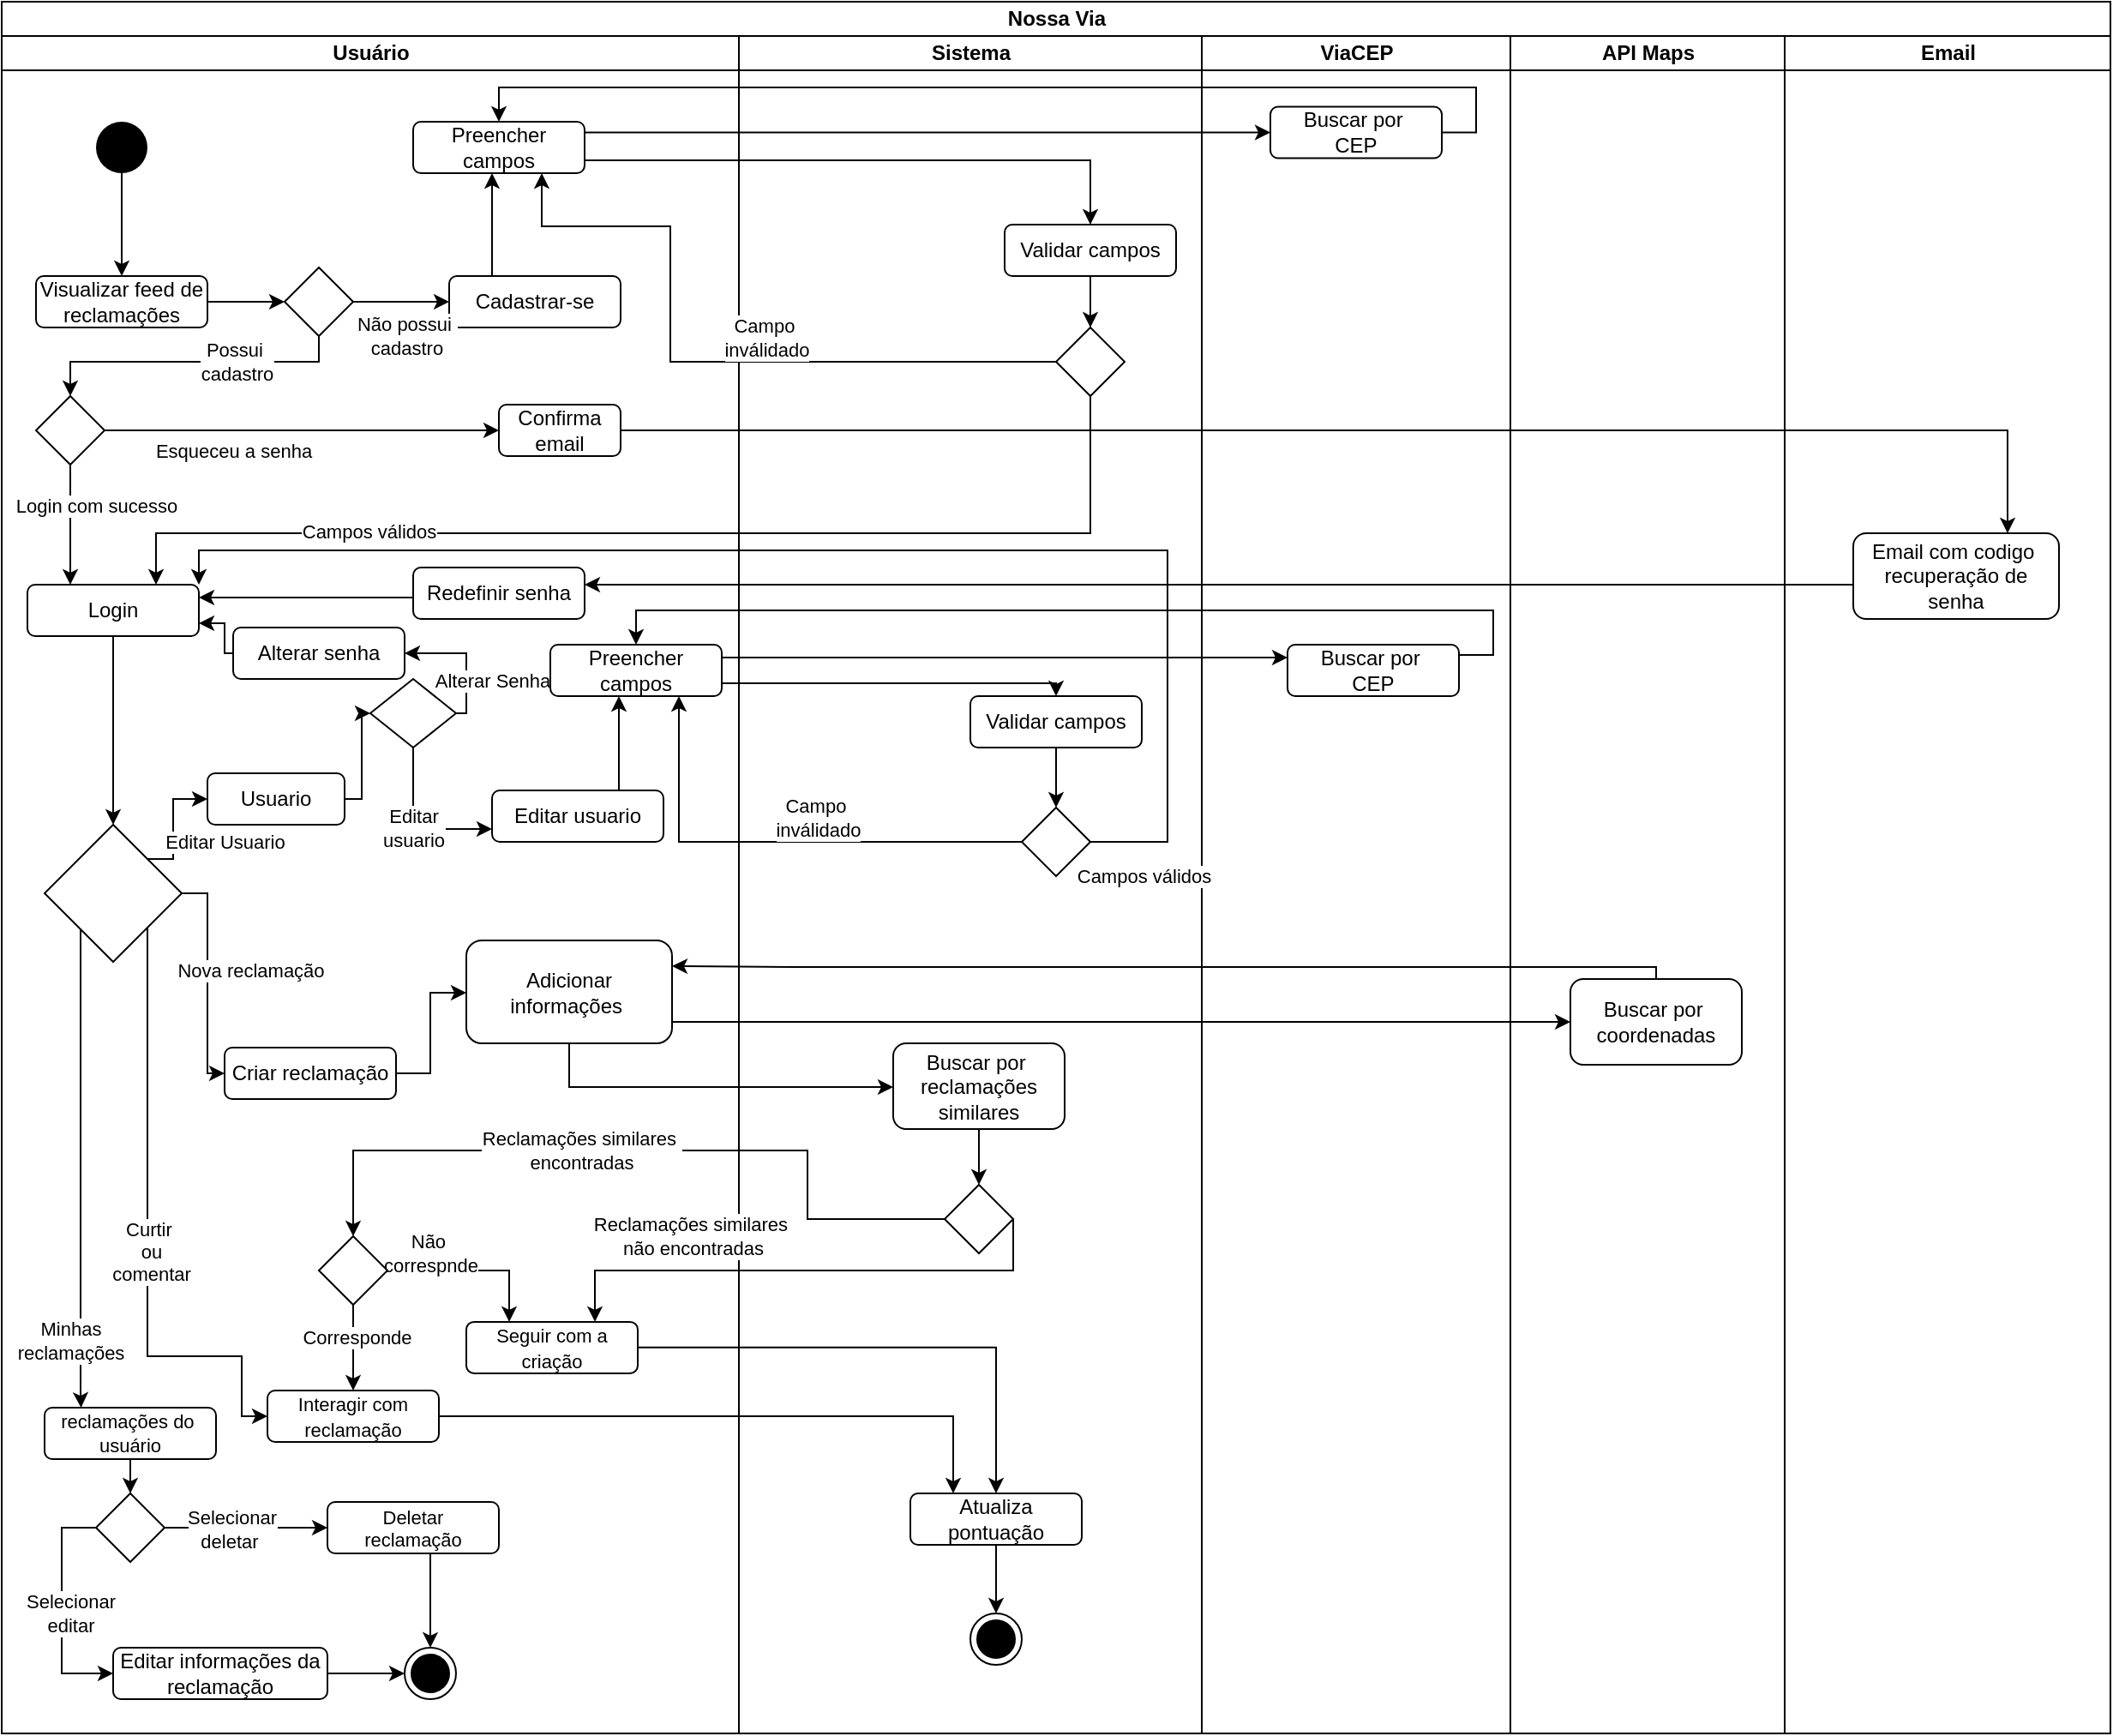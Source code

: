 <mxfile version="24.8.6">
  <diagram name="Página-1" id="CHLdNeRNkdQImlqFNEV8">
    <mxGraphModel dx="486" dy="653" grid="1" gridSize="10" guides="1" tooltips="1" connect="1" arrows="1" fold="1" page="1" pageScale="1" pageWidth="827" pageHeight="1169" math="0" shadow="0">
      <root>
        <mxCell id="0" />
        <mxCell id="1" parent="0" />
        <mxCell id="VHdL4cxSg4-iYZfVPIcB-1" value="Nossa Via" style="swimlane;childLayout=stackLayout;resizeParent=1;resizeParentMax=0;startSize=20;html=1;" parent="1" vertex="1">
          <mxGeometry x="910" y="159" width="1230" height="1010" as="geometry" />
        </mxCell>
        <mxCell id="VHdL4cxSg4-iYZfVPIcB-2" value="Usuário" style="swimlane;startSize=20;html=1;" parent="VHdL4cxSg4-iYZfVPIcB-1" vertex="1">
          <mxGeometry y="20" width="430" height="990" as="geometry" />
        </mxCell>
        <mxCell id="VHdL4cxSg4-iYZfVPIcB-124" style="edgeStyle=orthogonalEdgeStyle;rounded=0;orthogonalLoop=1;jettySize=auto;html=1;entryX=0.5;entryY=0;entryDx=0;entryDy=0;" parent="VHdL4cxSg4-iYZfVPIcB-2" source="VHdL4cxSg4-iYZfVPIcB-3" target="VHdL4cxSg4-iYZfVPIcB-7" edge="1">
          <mxGeometry relative="1" as="geometry" />
        </mxCell>
        <mxCell id="VHdL4cxSg4-iYZfVPIcB-3" value="" style="strokeWidth=2;html=1;shape=mxgraph.flowchart.start_2;whiteSpace=wrap;fillColor=#000000;strokeColor=none;" parent="VHdL4cxSg4-iYZfVPIcB-2" vertex="1">
          <mxGeometry x="55" y="50" width="30" height="30" as="geometry" />
        </mxCell>
        <mxCell id="VHdL4cxSg4-iYZfVPIcB-125" style="edgeStyle=orthogonalEdgeStyle;rounded=0;orthogonalLoop=1;jettySize=auto;html=1;exitX=0.25;exitY=0;exitDx=0;exitDy=0;" parent="VHdL4cxSg4-iYZfVPIcB-2" source="VHdL4cxSg4-iYZfVPIcB-4" target="VHdL4cxSg4-iYZfVPIcB-5" edge="1">
          <mxGeometry relative="1" as="geometry">
            <Array as="points">
              <mxPoint x="286" y="111" />
              <mxPoint x="286" y="111" />
            </Array>
          </mxGeometry>
        </mxCell>
        <mxCell id="VHdL4cxSg4-iYZfVPIcB-4" value="Cadastrar-se" style="rounded=1;whiteSpace=wrap;html=1;" parent="VHdL4cxSg4-iYZfVPIcB-2" vertex="1">
          <mxGeometry x="261" y="140" width="100" height="30" as="geometry" />
        </mxCell>
        <mxCell id="VHdL4cxSg4-iYZfVPIcB-5" value="Preencher campos" style="rounded=1;whiteSpace=wrap;html=1;" parent="VHdL4cxSg4-iYZfVPIcB-2" vertex="1">
          <mxGeometry x="240" y="50" width="100" height="30" as="geometry" />
        </mxCell>
        <mxCell id="VHdL4cxSg4-iYZfVPIcB-7" value="Visualizar feed de reclamações" style="rounded=1;whiteSpace=wrap;html=1;" parent="VHdL4cxSg4-iYZfVPIcB-2" vertex="1">
          <mxGeometry x="20" y="140" width="100" height="30" as="geometry" />
        </mxCell>
        <mxCell id="VHdL4cxSg4-iYZfVPIcB-8" style="edgeStyle=orthogonalEdgeStyle;rounded=0;orthogonalLoop=1;jettySize=auto;html=1;exitX=0.5;exitY=1;exitDx=0;exitDy=0;entryX=0.5;entryY=0;entryDx=0;entryDy=0;" parent="VHdL4cxSg4-iYZfVPIcB-2" source="VHdL4cxSg4-iYZfVPIcB-9" target="VHdL4cxSg4-iYZfVPIcB-25" edge="1">
          <mxGeometry relative="1" as="geometry">
            <mxPoint x="100" y="380" as="targetPoint" />
          </mxGeometry>
        </mxCell>
        <mxCell id="VHdL4cxSg4-iYZfVPIcB-9" value="Login" style="rounded=1;whiteSpace=wrap;html=1;" parent="VHdL4cxSg4-iYZfVPIcB-2" vertex="1">
          <mxGeometry x="15" y="320" width="100" height="30" as="geometry" />
        </mxCell>
        <mxCell id="VHdL4cxSg4-iYZfVPIcB-126" style="edgeStyle=orthogonalEdgeStyle;rounded=0;orthogonalLoop=1;jettySize=auto;html=1;entryX=0;entryY=0.5;entryDx=0;entryDy=0;exitX=1;exitY=0.5;exitDx=0;exitDy=0;" parent="VHdL4cxSg4-iYZfVPIcB-2" source="VHdL4cxSg4-iYZfVPIcB-13" target="VHdL4cxSg4-iYZfVPIcB-4" edge="1">
          <mxGeometry relative="1" as="geometry" />
        </mxCell>
        <mxCell id="VHdL4cxSg4-iYZfVPIcB-127" value="Não possui&amp;nbsp;&lt;div&gt;cadastro&lt;/div&gt;" style="edgeLabel;html=1;align=center;verticalAlign=middle;resizable=0;points=[];" parent="VHdL4cxSg4-iYZfVPIcB-126" vertex="1" connectable="0">
          <mxGeometry x="0.306" y="-2" relative="1" as="geometry">
            <mxPoint x="-6" y="18" as="offset" />
          </mxGeometry>
        </mxCell>
        <mxCell id="9SayPDkTYnlZXLVIf-VF-3" value="&lt;span style=&quot;color: rgb(0, 0, 0); font-family: Helvetica; font-size: 11px; font-style: normal; font-variant-ligatures: normal; font-variant-caps: normal; font-weight: 400; letter-spacing: normal; orphans: 2; text-align: center; text-indent: 0px; text-transform: none; widows: 2; word-spacing: 0px; -webkit-text-stroke-width: 0px; white-space: nowrap; background-color: rgb(255, 255, 255); text-decoration-thickness: initial; text-decoration-style: initial; text-decoration-color: initial; display: inline !important; float: none;&quot;&gt;Possui&amp;nbsp;&lt;/span&gt;&lt;div style=&quot;forced-color-adjust: none; color: rgb(0, 0, 0); font-family: Helvetica; font-size: 11px; font-style: normal; font-variant-ligatures: normal; font-variant-caps: normal; font-weight: 400; letter-spacing: normal; orphans: 2; text-align: center; text-indent: 0px; text-transform: none; widows: 2; word-spacing: 0px; -webkit-text-stroke-width: 0px; white-space: nowrap; text-decoration-thickness: initial; text-decoration-style: initial; text-decoration-color: initial;&quot;&gt;cadastro&lt;/div&gt;" style="edgeStyle=orthogonalEdgeStyle;rounded=0;orthogonalLoop=1;jettySize=auto;html=1;entryX=0.5;entryY=0;entryDx=0;entryDy=0;exitX=0.5;exitY=1;exitDx=0;exitDy=0;" parent="VHdL4cxSg4-iYZfVPIcB-2" source="VHdL4cxSg4-iYZfVPIcB-13" target="9SayPDkTYnlZXLVIf-VF-2" edge="1">
          <mxGeometry x="-0.294" relative="1" as="geometry">
            <Array as="points">
              <mxPoint x="185" y="190" />
              <mxPoint x="40" y="190" />
            </Array>
            <mxPoint as="offset" />
          </mxGeometry>
        </mxCell>
        <mxCell id="VHdL4cxSg4-iYZfVPIcB-13" value="" style="rhombus;whiteSpace=wrap;html=1;" parent="VHdL4cxSg4-iYZfVPIcB-2" vertex="1">
          <mxGeometry x="165" y="135" width="40" height="40" as="geometry" />
        </mxCell>
        <mxCell id="VHdL4cxSg4-iYZfVPIcB-21" style="edgeStyle=orthogonalEdgeStyle;rounded=0;orthogonalLoop=1;jettySize=auto;html=1;exitX=1;exitY=0.5;exitDx=0;exitDy=0;entryX=0;entryY=0.5;entryDx=0;entryDy=0;" parent="VHdL4cxSg4-iYZfVPIcB-2" source="VHdL4cxSg4-iYZfVPIcB-25" target="VHdL4cxSg4-iYZfVPIcB-27" edge="1">
          <mxGeometry relative="1" as="geometry">
            <mxPoint x="110" y="450" as="targetPoint" />
            <Array as="points">
              <mxPoint x="120" y="500" />
              <mxPoint x="120" y="605" />
            </Array>
          </mxGeometry>
        </mxCell>
        <mxCell id="HdARd14I_xJmjYfbvj0m-23" value="Nova reclamação" style="edgeLabel;html=1;align=center;verticalAlign=middle;resizable=0;points=[];" vertex="1" connectable="0" parent="VHdL4cxSg4-iYZfVPIcB-21">
          <mxGeometry x="-0.018" y="-2" relative="1" as="geometry">
            <mxPoint x="27" y="-4" as="offset" />
          </mxGeometry>
        </mxCell>
        <mxCell id="VHdL4cxSg4-iYZfVPIcB-24" style="edgeStyle=orthogonalEdgeStyle;rounded=0;orthogonalLoop=1;jettySize=auto;html=1;exitX=0;exitY=1;exitDx=0;exitDy=0;entryX=0.213;entryY=0.001;entryDx=0;entryDy=0;entryPerimeter=0;" parent="VHdL4cxSg4-iYZfVPIcB-2" source="VHdL4cxSg4-iYZfVPIcB-25" target="VHdL4cxSg4-iYZfVPIcB-40" edge="1">
          <mxGeometry relative="1" as="geometry">
            <mxPoint x="75" y="640" as="sourcePoint" />
            <Array as="points">
              <mxPoint x="46" y="520" />
              <mxPoint x="46" y="791" />
            </Array>
          </mxGeometry>
        </mxCell>
        <mxCell id="HdARd14I_xJmjYfbvj0m-26" value="Minhas&lt;div&gt;reclamações&lt;/div&gt;" style="edgeLabel;html=1;align=center;verticalAlign=middle;resizable=0;points=[];" vertex="1" connectable="0" parent="VHdL4cxSg4-iYZfVPIcB-24">
          <mxGeometry x="-0.139" y="-1" relative="1" as="geometry">
            <mxPoint x="-5" y="121" as="offset" />
          </mxGeometry>
        </mxCell>
        <mxCell id="VHdL4cxSg4-iYZfVPIcB-104" style="edgeStyle=orthogonalEdgeStyle;rounded=0;orthogonalLoop=1;jettySize=auto;html=1;exitX=1;exitY=1;exitDx=0;exitDy=0;entryX=0;entryY=0.5;entryDx=0;entryDy=0;" parent="VHdL4cxSg4-iYZfVPIcB-2" source="VHdL4cxSg4-iYZfVPIcB-25" target="VHdL4cxSg4-iYZfVPIcB-30" edge="1">
          <mxGeometry relative="1" as="geometry">
            <Array as="points">
              <mxPoint x="85" y="770" />
              <mxPoint x="140" y="770" />
              <mxPoint x="140" y="805" />
            </Array>
            <mxPoint x="95" y="520" as="sourcePoint" />
            <mxPoint x="145" y="755" as="targetPoint" />
          </mxGeometry>
        </mxCell>
        <mxCell id="HdARd14I_xJmjYfbvj0m-25" value="Curtir&amp;nbsp;&lt;div&gt;ou&lt;/div&gt;&lt;div&gt;comentar&lt;/div&gt;" style="edgeLabel;html=1;align=center;verticalAlign=middle;resizable=0;points=[];" vertex="1" connectable="0" parent="VHdL4cxSg4-iYZfVPIcB-104">
          <mxGeometry x="0.063" y="2" relative="1" as="geometry">
            <mxPoint as="offset" />
          </mxGeometry>
        </mxCell>
        <mxCell id="HdARd14I_xJmjYfbvj0m-66" style="edgeStyle=orthogonalEdgeStyle;rounded=0;orthogonalLoop=1;jettySize=auto;html=1;exitX=1;exitY=0;exitDx=0;exitDy=0;entryX=0;entryY=0.5;entryDx=0;entryDy=0;" edge="1" parent="VHdL4cxSg4-iYZfVPIcB-2" source="VHdL4cxSg4-iYZfVPIcB-25" target="HdARd14I_xJmjYfbvj0m-69">
          <mxGeometry relative="1" as="geometry">
            <mxPoint x="290" y="360" as="targetPoint" />
            <Array as="points">
              <mxPoint x="100" y="480" />
              <mxPoint x="100" y="445" />
            </Array>
          </mxGeometry>
        </mxCell>
        <mxCell id="HdARd14I_xJmjYfbvj0m-67" value="Editar Usuario" style="edgeLabel;html=1;align=center;verticalAlign=middle;resizable=0;points=[];" vertex="1" connectable="0" parent="HdARd14I_xJmjYfbvj0m-66">
          <mxGeometry x="-0.163" relative="1" as="geometry">
            <mxPoint x="30" y="4" as="offset" />
          </mxGeometry>
        </mxCell>
        <mxCell id="VHdL4cxSg4-iYZfVPIcB-25" value="" style="rhombus;whiteSpace=wrap;html=1;" parent="VHdL4cxSg4-iYZfVPIcB-2" vertex="1">
          <mxGeometry x="25" y="460" width="80" height="80" as="geometry" />
        </mxCell>
        <mxCell id="VHdL4cxSg4-iYZfVPIcB-26" style="edgeStyle=orthogonalEdgeStyle;rounded=0;orthogonalLoop=1;jettySize=auto;html=1;exitX=1;exitY=0.5;exitDx=0;exitDy=0;entryX=0;entryY=0.5;entryDx=0;entryDy=0;" parent="VHdL4cxSg4-iYZfVPIcB-2" source="VHdL4cxSg4-iYZfVPIcB-27" target="VHdL4cxSg4-iYZfVPIcB-28" edge="1">
          <mxGeometry relative="1" as="geometry">
            <Array as="points">
              <mxPoint x="250" y="605" />
              <mxPoint x="250" y="558" />
              <mxPoint x="271" y="558" />
            </Array>
          </mxGeometry>
        </mxCell>
        <mxCell id="VHdL4cxSg4-iYZfVPIcB-27" value="&lt;font style=&quot;font-size: 12px;&quot;&gt;Criar&amp;nbsp;&lt;span style=&quot;text-wrap: nowrap;&quot;&gt;reclamação&lt;/span&gt;&lt;/font&gt;" style="rounded=1;whiteSpace=wrap;html=1;" parent="VHdL4cxSg4-iYZfVPIcB-2" vertex="1">
          <mxGeometry x="130" y="590" width="100" height="30" as="geometry" />
        </mxCell>
        <mxCell id="VHdL4cxSg4-iYZfVPIcB-28" value="Adicionar informações&amp;nbsp;" style="rounded=1;whiteSpace=wrap;html=1;" parent="VHdL4cxSg4-iYZfVPIcB-2" vertex="1">
          <mxGeometry x="271" y="527.5" width="120" height="60" as="geometry" />
        </mxCell>
        <mxCell id="VHdL4cxSg4-iYZfVPIcB-30" value="&lt;span style=&quot;font-size: 11px;&quot;&gt;Interagir com reclamação&lt;/span&gt;" style="rounded=1;whiteSpace=wrap;html=1;" parent="VHdL4cxSg4-iYZfVPIcB-2" vertex="1">
          <mxGeometry x="155" y="790" width="100" height="30" as="geometry" />
        </mxCell>
        <mxCell id="VHdL4cxSg4-iYZfVPIcB-101" style="edgeStyle=orthogonalEdgeStyle;rounded=0;orthogonalLoop=1;jettySize=auto;html=1;entryX=0.5;entryY=0;entryDx=0;entryDy=0;" parent="VHdL4cxSg4-iYZfVPIcB-2" source="VHdL4cxSg4-iYZfVPIcB-32" target="VHdL4cxSg4-iYZfVPIcB-35" edge="1">
          <mxGeometry relative="1" as="geometry">
            <Array as="points">
              <mxPoint x="200" y="880" />
              <mxPoint x="250" y="880" />
            </Array>
          </mxGeometry>
        </mxCell>
        <mxCell id="VHdL4cxSg4-iYZfVPIcB-32" value="&lt;font style=&quot;font-size: 11px;&quot;&gt;Deletar&lt;/font&gt;&lt;div style=&quot;font-size: 11px;&quot;&gt;&lt;span style=&quot;text-wrap: nowrap;&quot;&gt;&lt;font style=&quot;font-size: 11px;&quot;&gt;reclamação&lt;/font&gt;&lt;/span&gt;&lt;br&gt;&lt;/div&gt;" style="rounded=1;whiteSpace=wrap;html=1;" parent="VHdL4cxSg4-iYZfVPIcB-2" vertex="1">
          <mxGeometry x="190" y="855" width="100" height="30" as="geometry" />
        </mxCell>
        <mxCell id="VHdL4cxSg4-iYZfVPIcB-33" style="edgeStyle=orthogonalEdgeStyle;rounded=0;orthogonalLoop=1;jettySize=auto;html=1;exitX=1;exitY=0.5;exitDx=0;exitDy=0;entryX=0;entryY=0.5;entryDx=0;entryDy=0;" parent="VHdL4cxSg4-iYZfVPIcB-2" source="VHdL4cxSg4-iYZfVPIcB-34" target="VHdL4cxSg4-iYZfVPIcB-35" edge="1">
          <mxGeometry relative="1" as="geometry" />
        </mxCell>
        <mxCell id="VHdL4cxSg4-iYZfVPIcB-34" value="Editar informações da&lt;div&gt;&lt;span style=&quot;text-wrap: nowrap;&quot;&gt;reclamação&lt;/span&gt;&lt;br&gt;&lt;/div&gt;" style="rounded=1;whiteSpace=wrap;html=1;" parent="VHdL4cxSg4-iYZfVPIcB-2" vertex="1">
          <mxGeometry x="65" y="940" width="125" height="30" as="geometry" />
        </mxCell>
        <mxCell id="VHdL4cxSg4-iYZfVPIcB-35" value="" style="ellipse;html=1;shape=endState;fillColor=#000000;strokeColor=#000000;" parent="VHdL4cxSg4-iYZfVPIcB-2" vertex="1">
          <mxGeometry x="235" y="940" width="30" height="30" as="geometry" />
        </mxCell>
        <mxCell id="VHdL4cxSg4-iYZfVPIcB-37" style="edgeStyle=orthogonalEdgeStyle;rounded=0;orthogonalLoop=1;jettySize=auto;html=1;exitX=0;exitY=0.5;exitDx=0;exitDy=0;entryX=0;entryY=0.5;entryDx=0;entryDy=0;" parent="VHdL4cxSg4-iYZfVPIcB-2" source="VHdL4cxSg4-iYZfVPIcB-50" target="VHdL4cxSg4-iYZfVPIcB-34" edge="1">
          <mxGeometry relative="1" as="geometry" />
        </mxCell>
        <mxCell id="HdARd14I_xJmjYfbvj0m-28" value="Selecionar&lt;div&gt;editar&lt;/div&gt;" style="edgeLabel;html=1;align=center;verticalAlign=middle;resizable=0;points=[];" vertex="1" connectable="0" parent="VHdL4cxSg4-iYZfVPIcB-37">
          <mxGeometry x="0.107" y="-1" relative="1" as="geometry">
            <mxPoint x="6" y="-5" as="offset" />
          </mxGeometry>
        </mxCell>
        <mxCell id="VHdL4cxSg4-iYZfVPIcB-39" style="edgeStyle=orthogonalEdgeStyle;rounded=0;orthogonalLoop=1;jettySize=auto;html=1;exitX=0.5;exitY=1;exitDx=0;exitDy=0;entryX=0.5;entryY=0;entryDx=0;entryDy=0;" parent="VHdL4cxSg4-iYZfVPIcB-2" source="VHdL4cxSg4-iYZfVPIcB-40" target="VHdL4cxSg4-iYZfVPIcB-50" edge="1">
          <mxGeometry relative="1" as="geometry" />
        </mxCell>
        <mxCell id="VHdL4cxSg4-iYZfVPIcB-40" value="&lt;div style=&quot;text-wrap: nowrap; font-size: 11px;&quot;&gt;&lt;font style=&quot;font-size: 11px;&quot;&gt;&lt;span style=&quot;text-wrap: wrap;&quot;&gt;reclamações&amp;nbsp;&lt;/span&gt;&lt;span style=&quot;background-color: initial; text-wrap: wrap;&quot;&gt;do&amp;nbsp;&lt;/span&gt;&lt;/font&gt;&lt;/div&gt;&lt;div style=&quot;font-size: 11px;&quot;&gt;&lt;font style=&quot;font-size: 11px;&quot;&gt;usuário&lt;/font&gt;&lt;/div&gt;" style="rounded=1;whiteSpace=wrap;html=1;" parent="VHdL4cxSg4-iYZfVPIcB-2" vertex="1">
          <mxGeometry x="25" y="800" width="100" height="30" as="geometry" />
        </mxCell>
        <mxCell id="VHdL4cxSg4-iYZfVPIcB-95" style="edgeStyle=orthogonalEdgeStyle;rounded=0;orthogonalLoop=1;jettySize=auto;html=1;entryX=0;entryY=0.5;entryDx=0;entryDy=0;" parent="VHdL4cxSg4-iYZfVPIcB-2" source="VHdL4cxSg4-iYZfVPIcB-50" target="VHdL4cxSg4-iYZfVPIcB-32" edge="1">
          <mxGeometry relative="1" as="geometry" />
        </mxCell>
        <mxCell id="HdARd14I_xJmjYfbvj0m-27" value="Selecionar&lt;div&gt;deletar&amp;nbsp;&lt;/div&gt;" style="edgeLabel;html=1;align=center;verticalAlign=middle;resizable=0;points=[];" vertex="1" connectable="0" parent="VHdL4cxSg4-iYZfVPIcB-95">
          <mxGeometry x="-0.194" y="-1" relative="1" as="geometry">
            <mxPoint as="offset" />
          </mxGeometry>
        </mxCell>
        <mxCell id="VHdL4cxSg4-iYZfVPIcB-50" value="" style="rhombus;whiteSpace=wrap;html=1;" parent="VHdL4cxSg4-iYZfVPIcB-2" vertex="1">
          <mxGeometry x="55" y="850" width="40" height="40" as="geometry" />
        </mxCell>
        <mxCell id="VHdL4cxSg4-iYZfVPIcB-107" style="edgeStyle=orthogonalEdgeStyle;rounded=0;orthogonalLoop=1;jettySize=auto;html=1;entryX=0.5;entryY=0;entryDx=0;entryDy=0;" parent="VHdL4cxSg4-iYZfVPIcB-2" source="VHdL4cxSg4-iYZfVPIcB-105" target="VHdL4cxSg4-iYZfVPIcB-30" edge="1">
          <mxGeometry relative="1" as="geometry" />
        </mxCell>
        <mxCell id="HdARd14I_xJmjYfbvj0m-30" value="Corresponde" style="edgeLabel;html=1;align=center;verticalAlign=middle;resizable=0;points=[];" vertex="1" connectable="0" parent="VHdL4cxSg4-iYZfVPIcB-107">
          <mxGeometry x="-0.233" y="2" relative="1" as="geometry">
            <mxPoint as="offset" />
          </mxGeometry>
        </mxCell>
        <mxCell id="VHdL4cxSg4-iYZfVPIcB-109" style="edgeStyle=orthogonalEdgeStyle;rounded=0;orthogonalLoop=1;jettySize=auto;html=1;entryX=0.25;entryY=0;entryDx=0;entryDy=0;" parent="VHdL4cxSg4-iYZfVPIcB-2" source="VHdL4cxSg4-iYZfVPIcB-105" target="VHdL4cxSg4-iYZfVPIcB-108" edge="1">
          <mxGeometry relative="1" as="geometry" />
        </mxCell>
        <mxCell id="HdARd14I_xJmjYfbvj0m-29" value="Não&amp;nbsp;&lt;div&gt;correspnde&lt;/div&gt;" style="edgeLabel;html=1;align=center;verticalAlign=middle;resizable=0;points=[];" vertex="1" connectable="0" parent="VHdL4cxSg4-iYZfVPIcB-109">
          <mxGeometry x="-0.423" y="-1" relative="1" as="geometry">
            <mxPoint x="-4" y="-11" as="offset" />
          </mxGeometry>
        </mxCell>
        <mxCell id="VHdL4cxSg4-iYZfVPIcB-105" value="" style="rhombus;whiteSpace=wrap;html=1;" parent="VHdL4cxSg4-iYZfVPIcB-2" vertex="1">
          <mxGeometry x="185" y="700" width="40" height="40" as="geometry" />
        </mxCell>
        <mxCell id="VHdL4cxSg4-iYZfVPIcB-108" value="&lt;span style=&quot;font-size: 11px;&quot;&gt;Seguir com a criação&lt;/span&gt;" style="rounded=1;whiteSpace=wrap;html=1;" parent="VHdL4cxSg4-iYZfVPIcB-2" vertex="1">
          <mxGeometry x="271" y="749.94" width="100" height="30" as="geometry" />
        </mxCell>
        <mxCell id="9SayPDkTYnlZXLVIf-VF-1" style="edgeStyle=orthogonalEdgeStyle;rounded=0;orthogonalLoop=1;jettySize=auto;html=1;entryX=0;entryY=0.5;entryDx=0;entryDy=0;" parent="VHdL4cxSg4-iYZfVPIcB-2" source="VHdL4cxSg4-iYZfVPIcB-7" target="VHdL4cxSg4-iYZfVPIcB-13" edge="1">
          <mxGeometry relative="1" as="geometry" />
        </mxCell>
        <mxCell id="9SayPDkTYnlZXLVIf-VF-2" value="" style="rhombus;whiteSpace=wrap;html=1;" parent="VHdL4cxSg4-iYZfVPIcB-2" vertex="1">
          <mxGeometry x="20" y="210" width="40" height="40" as="geometry" />
        </mxCell>
        <mxCell id="9SayPDkTYnlZXLVIf-VF-6" style="edgeStyle=orthogonalEdgeStyle;rounded=0;orthogonalLoop=1;jettySize=auto;html=1;entryX=1;entryY=0.25;entryDx=0;entryDy=0;" parent="VHdL4cxSg4-iYZfVPIcB-2" source="9SayPDkTYnlZXLVIf-VF-5" target="VHdL4cxSg4-iYZfVPIcB-9" edge="1">
          <mxGeometry relative="1" as="geometry">
            <Array as="points">
              <mxPoint x="178" y="328" />
            </Array>
          </mxGeometry>
        </mxCell>
        <mxCell id="9SayPDkTYnlZXLVIf-VF-5" value="Redefinir senha" style="rounded=1;whiteSpace=wrap;html=1;" parent="VHdL4cxSg4-iYZfVPIcB-2" vertex="1">
          <mxGeometry x="240" y="310" width="100" height="30" as="geometry" />
        </mxCell>
        <mxCell id="9SayPDkTYnlZXLVIf-VF-8" value="Esqueceu a senha" style="edgeLabel;html=1;align=center;verticalAlign=middle;resizable=0;points=[];" parent="VHdL4cxSg4-iYZfVPIcB-2" vertex="1" connectable="0">
          <mxGeometry x="261" y="240" as="geometry">
            <mxPoint x="-126" y="2" as="offset" />
          </mxGeometry>
        </mxCell>
        <mxCell id="HdARd14I_xJmjYfbvj0m-17" value="" style="edgeStyle=orthogonalEdgeStyle;rounded=0;orthogonalLoop=1;jettySize=auto;html=1;entryX=0.25;entryY=0;entryDx=0;entryDy=0;" edge="1" parent="VHdL4cxSg4-iYZfVPIcB-2" source="9SayPDkTYnlZXLVIf-VF-2" target="VHdL4cxSg4-iYZfVPIcB-9">
          <mxGeometry relative="1" as="geometry">
            <mxPoint x="950" y="390" as="sourcePoint" />
            <mxPoint x="950" y="450" as="targetPoint" />
          </mxGeometry>
        </mxCell>
        <mxCell id="HdARd14I_xJmjYfbvj0m-19" value="Login com sucesso" style="edgeLabel;html=1;align=center;verticalAlign=middle;resizable=0;points=[];" vertex="1" connectable="0" parent="HdARd14I_xJmjYfbvj0m-17">
          <mxGeometry x="-0.171" y="-1" relative="1" as="geometry">
            <mxPoint x="16" y="-5" as="offset" />
          </mxGeometry>
        </mxCell>
        <mxCell id="HdARd14I_xJmjYfbvj0m-20" style="edgeStyle=orthogonalEdgeStyle;rounded=0;orthogonalLoop=1;jettySize=auto;html=1;exitX=0.5;exitY=1;exitDx=0;exitDy=0;" edge="1" parent="VHdL4cxSg4-iYZfVPIcB-2" source="VHdL4cxSg4-iYZfVPIcB-7" target="VHdL4cxSg4-iYZfVPIcB-7">
          <mxGeometry relative="1" as="geometry" />
        </mxCell>
        <mxCell id="HdARd14I_xJmjYfbvj0m-83" style="edgeStyle=orthogonalEdgeStyle;rounded=0;orthogonalLoop=1;jettySize=auto;html=1;exitX=1;exitY=0.5;exitDx=0;exitDy=0;entryX=0;entryY=0.5;entryDx=0;entryDy=0;" edge="1" parent="VHdL4cxSg4-iYZfVPIcB-2" source="HdARd14I_xJmjYfbvj0m-69" target="HdARd14I_xJmjYfbvj0m-85">
          <mxGeometry relative="1" as="geometry">
            <mxPoint x="280" y="384.857" as="targetPoint" />
            <Array as="points">
              <mxPoint x="210" y="445" />
              <mxPoint x="210" y="395" />
            </Array>
          </mxGeometry>
        </mxCell>
        <mxCell id="HdARd14I_xJmjYfbvj0m-69" value="Usuario" style="rounded=1;whiteSpace=wrap;html=1;" vertex="1" parent="VHdL4cxSg4-iYZfVPIcB-2">
          <mxGeometry x="120" y="430" width="80" height="30" as="geometry" />
        </mxCell>
        <mxCell id="HdARd14I_xJmjYfbvj0m-71" value="Confirma email" style="rounded=1;whiteSpace=wrap;html=1;" vertex="1" parent="VHdL4cxSg4-iYZfVPIcB-2">
          <mxGeometry x="290" y="215" width="71" height="30" as="geometry" />
        </mxCell>
        <mxCell id="9SayPDkTYnlZXLVIf-VF-7" style="edgeStyle=orthogonalEdgeStyle;rounded=0;orthogonalLoop=1;jettySize=auto;html=1;entryX=0;entryY=0.5;entryDx=0;entryDy=0;exitX=1;exitY=0.5;exitDx=0;exitDy=0;" parent="VHdL4cxSg4-iYZfVPIcB-2" source="9SayPDkTYnlZXLVIf-VF-2" target="HdARd14I_xJmjYfbvj0m-71" edge="1">
          <mxGeometry relative="1" as="geometry">
            <mxPoint x="314.8" y="250" as="targetPoint" />
            <Array as="points">
              <mxPoint x="279" y="230" />
            </Array>
          </mxGeometry>
        </mxCell>
        <mxCell id="HdARd14I_xJmjYfbvj0m-86" style="edgeStyle=orthogonalEdgeStyle;rounded=0;orthogonalLoop=1;jettySize=auto;html=1;exitX=0.5;exitY=0;exitDx=0;exitDy=0;entryX=1;entryY=0.5;entryDx=0;entryDy=0;" edge="1" parent="VHdL4cxSg4-iYZfVPIcB-2" source="HdARd14I_xJmjYfbvj0m-85" target="HdARd14I_xJmjYfbvj0m-113">
          <mxGeometry relative="1" as="geometry">
            <mxPoint x="271" y="377.5" as="sourcePoint" />
            <mxPoint x="261" y="362.5" as="targetPoint" />
            <Array as="points">
              <mxPoint x="271" y="395" />
              <mxPoint x="271" y="360" />
            </Array>
          </mxGeometry>
        </mxCell>
        <mxCell id="HdARd14I_xJmjYfbvj0m-87" value="Alterar Senha" style="edgeLabel;html=1;align=center;verticalAlign=middle;resizable=0;points=[];" vertex="1" connectable="0" parent="HdARd14I_xJmjYfbvj0m-86">
          <mxGeometry x="0.211" y="-3" relative="1" as="geometry">
            <mxPoint x="12" y="4" as="offset" />
          </mxGeometry>
        </mxCell>
        <mxCell id="HdARd14I_xJmjYfbvj0m-85" value="" style="rhombus;whiteSpace=wrap;html=1;" vertex="1" parent="VHdL4cxSg4-iYZfVPIcB-2">
          <mxGeometry x="215" y="375" width="50" height="40" as="geometry" />
        </mxCell>
        <mxCell id="HdARd14I_xJmjYfbvj0m-90" value="Preencher campos" style="rounded=1;whiteSpace=wrap;html=1;" vertex="1" parent="VHdL4cxSg4-iYZfVPIcB-2">
          <mxGeometry x="320" y="355" width="100" height="30" as="geometry" />
        </mxCell>
        <mxCell id="HdARd14I_xJmjYfbvj0m-89" value="Editar usuario" style="rounded=1;whiteSpace=wrap;html=1;" vertex="1" parent="VHdL4cxSg4-iYZfVPIcB-2">
          <mxGeometry x="286" y="440" width="100" height="30" as="geometry" />
        </mxCell>
        <mxCell id="HdARd14I_xJmjYfbvj0m-88" style="edgeStyle=orthogonalEdgeStyle;rounded=0;orthogonalLoop=1;jettySize=auto;html=1;exitX=0.75;exitY=0;exitDx=0;exitDy=0;" edge="1" parent="VHdL4cxSg4-iYZfVPIcB-2" source="HdARd14I_xJmjYfbvj0m-89" target="HdARd14I_xJmjYfbvj0m-90">
          <mxGeometry relative="1" as="geometry">
            <mxPoint x="360" y="405" as="targetPoint" />
            <Array as="points">
              <mxPoint x="360" y="440" />
            </Array>
          </mxGeometry>
        </mxCell>
        <mxCell id="HdARd14I_xJmjYfbvj0m-103" style="edgeStyle=orthogonalEdgeStyle;rounded=0;orthogonalLoop=1;jettySize=auto;html=1;exitX=0.5;exitY=1;exitDx=0;exitDy=0;entryX=0;entryY=0.75;entryDx=0;entryDy=0;" edge="1" parent="VHdL4cxSg4-iYZfVPIcB-2" source="HdARd14I_xJmjYfbvj0m-85" target="HdARd14I_xJmjYfbvj0m-89">
          <mxGeometry relative="1" as="geometry" />
        </mxCell>
        <mxCell id="HdARd14I_xJmjYfbvj0m-104" value="Editar&lt;div&gt;usuario&lt;/div&gt;" style="edgeLabel;html=1;align=center;verticalAlign=middle;resizable=0;points=[];" vertex="1" connectable="0" parent="HdARd14I_xJmjYfbvj0m-103">
          <mxGeometry x="0.007" relative="1" as="geometry">
            <mxPoint as="offset" />
          </mxGeometry>
        </mxCell>
        <mxCell id="HdARd14I_xJmjYfbvj0m-114" style="edgeStyle=orthogonalEdgeStyle;rounded=0;orthogonalLoop=1;jettySize=auto;html=1;exitX=0;exitY=0.5;exitDx=0;exitDy=0;entryX=1;entryY=0.75;entryDx=0;entryDy=0;" edge="1" parent="VHdL4cxSg4-iYZfVPIcB-2" source="HdARd14I_xJmjYfbvj0m-113" target="VHdL4cxSg4-iYZfVPIcB-9">
          <mxGeometry relative="1" as="geometry">
            <Array as="points">
              <mxPoint x="140" y="360" />
              <mxPoint x="130" y="360" />
              <mxPoint x="130" y="343" />
            </Array>
          </mxGeometry>
        </mxCell>
        <mxCell id="HdARd14I_xJmjYfbvj0m-113" value="Alterar senha" style="rounded=1;whiteSpace=wrap;html=1;" vertex="1" parent="VHdL4cxSg4-iYZfVPIcB-2">
          <mxGeometry x="135" y="345" width="100" height="30" as="geometry" />
        </mxCell>
        <mxCell id="VHdL4cxSg4-iYZfVPIcB-51" value="Sistema" style="swimlane;startSize=20;html=1;" parent="VHdL4cxSg4-iYZfVPIcB-1" vertex="1">
          <mxGeometry x="430" y="20" width="270" height="990" as="geometry" />
        </mxCell>
        <mxCell id="VHdL4cxSg4-iYZfVPIcB-52" style="edgeStyle=orthogonalEdgeStyle;rounded=0;orthogonalLoop=1;jettySize=auto;html=1;entryX=0.5;entryY=0;entryDx=0;entryDy=0;" parent="VHdL4cxSg4-iYZfVPIcB-51" source="VHdL4cxSg4-iYZfVPIcB-53" target="VHdL4cxSg4-iYZfVPIcB-54" edge="1">
          <mxGeometry relative="1" as="geometry" />
        </mxCell>
        <mxCell id="VHdL4cxSg4-iYZfVPIcB-53" value="Validar campos" style="rounded=1;whiteSpace=wrap;html=1;" parent="VHdL4cxSg4-iYZfVPIcB-51" vertex="1">
          <mxGeometry x="155" y="110" width="100" height="30" as="geometry" />
        </mxCell>
        <mxCell id="VHdL4cxSg4-iYZfVPIcB-54" value="" style="rhombus;whiteSpace=wrap;html=1;" parent="VHdL4cxSg4-iYZfVPIcB-51" vertex="1">
          <mxGeometry x="185" y="170" width="40" height="40" as="geometry" />
        </mxCell>
        <mxCell id="VHdL4cxSg4-iYZfVPIcB-56" style="edgeStyle=orthogonalEdgeStyle;rounded=0;orthogonalLoop=1;jettySize=auto;html=1;exitX=0.5;exitY=1;exitDx=0;exitDy=0;entryX=0.5;entryY=0;entryDx=0;entryDy=0;" parent="VHdL4cxSg4-iYZfVPIcB-51" source="VHdL4cxSg4-iYZfVPIcB-57" target="VHdL4cxSg4-iYZfVPIcB-58" edge="1">
          <mxGeometry relative="1" as="geometry" />
        </mxCell>
        <mxCell id="VHdL4cxSg4-iYZfVPIcB-57" value="Atualiza pontuação" style="rounded=1;whiteSpace=wrap;html=1;" parent="VHdL4cxSg4-iYZfVPIcB-51" vertex="1">
          <mxGeometry x="100" y="850" width="100" height="30" as="geometry" />
        </mxCell>
        <mxCell id="VHdL4cxSg4-iYZfVPIcB-58" value="" style="ellipse;html=1;shape=endState;fillColor=#000000;strokeColor=#000000;" parent="VHdL4cxSg4-iYZfVPIcB-51" vertex="1">
          <mxGeometry x="135" y="920" width="30" height="30" as="geometry" />
        </mxCell>
        <mxCell id="HdARd14I_xJmjYfbvj0m-94" style="edgeStyle=orthogonalEdgeStyle;rounded=0;orthogonalLoop=1;jettySize=auto;html=1;entryX=0.5;entryY=0;entryDx=0;entryDy=0;" edge="1" parent="VHdL4cxSg4-iYZfVPIcB-51" source="HdARd14I_xJmjYfbvj0m-95" target="HdARd14I_xJmjYfbvj0m-96">
          <mxGeometry relative="1" as="geometry" />
        </mxCell>
        <mxCell id="HdARd14I_xJmjYfbvj0m-95" value="Validar campos" style="rounded=1;whiteSpace=wrap;html=1;" vertex="1" parent="VHdL4cxSg4-iYZfVPIcB-51">
          <mxGeometry x="135" y="385" width="100" height="30" as="geometry" />
        </mxCell>
        <mxCell id="HdARd14I_xJmjYfbvj0m-96" value="" style="rhombus;whiteSpace=wrap;html=1;" vertex="1" parent="VHdL4cxSg4-iYZfVPIcB-51">
          <mxGeometry x="165" y="450" width="40" height="40" as="geometry" />
        </mxCell>
        <mxCell id="VHdL4cxSg4-iYZfVPIcB-128" style="edgeStyle=orthogonalEdgeStyle;rounded=0;orthogonalLoop=1;jettySize=auto;html=1;entryX=0.5;entryY=0;entryDx=0;entryDy=0;" parent="VHdL4cxSg4-iYZfVPIcB-51" source="VHdL4cxSg4-iYZfVPIcB-55" target="VHdL4cxSg4-iYZfVPIcB-41" edge="1">
          <mxGeometry relative="1" as="geometry" />
        </mxCell>
        <mxCell id="VHdL4cxSg4-iYZfVPIcB-55" value="Buscar por&amp;nbsp;&lt;div&gt;&lt;span style=&quot;text-wrap: nowrap;&quot;&gt;&lt;font style=&quot;font-size: 12px;&quot;&gt;reclamações&lt;/font&gt;&lt;/span&gt;&lt;div&gt;similares&lt;/div&gt;&lt;/div&gt;" style="rounded=1;whiteSpace=wrap;html=1;" parent="VHdL4cxSg4-iYZfVPIcB-51" vertex="1">
          <mxGeometry x="90" y="587.5" width="100" height="50" as="geometry" />
        </mxCell>
        <mxCell id="VHdL4cxSg4-iYZfVPIcB-41" value="" style="rhombus;whiteSpace=wrap;html=1;" parent="VHdL4cxSg4-iYZfVPIcB-51" vertex="1">
          <mxGeometry x="120" y="670" width="40" height="40" as="geometry" />
        </mxCell>
        <mxCell id="VHdL4cxSg4-iYZfVPIcB-81" style="edgeStyle=orthogonalEdgeStyle;rounded=0;orthogonalLoop=1;jettySize=auto;html=1;exitX=0;exitY=0.5;exitDx=0;exitDy=0;entryX=0.75;entryY=1;entryDx=0;entryDy=0;" parent="VHdL4cxSg4-iYZfVPIcB-1" source="VHdL4cxSg4-iYZfVPIcB-54" target="VHdL4cxSg4-iYZfVPIcB-5" edge="1">
          <mxGeometry relative="1" as="geometry">
            <mxPoint x="320" y="110" as="targetPoint" />
            <Array as="points">
              <mxPoint x="390" y="210" />
              <mxPoint x="390" y="131" />
              <mxPoint x="315" y="131" />
            </Array>
          </mxGeometry>
        </mxCell>
        <mxCell id="VHdL4cxSg4-iYZfVPIcB-82" value="Campo&amp;nbsp;&lt;div&gt;inválidado&lt;/div&gt;" style="edgeLabel;html=1;align=center;verticalAlign=middle;resizable=0;points=[];" parent="VHdL4cxSg4-iYZfVPIcB-81" vertex="1" connectable="0">
          <mxGeometry x="-0.201" y="-3" relative="1" as="geometry">
            <mxPoint x="-5" y="-11" as="offset" />
          </mxGeometry>
        </mxCell>
        <mxCell id="VHdL4cxSg4-iYZfVPIcB-111" style="edgeStyle=orthogonalEdgeStyle;rounded=0;orthogonalLoop=1;jettySize=auto;html=1;entryX=0.5;entryY=0;entryDx=0;entryDy=0;" parent="VHdL4cxSg4-iYZfVPIcB-1" source="VHdL4cxSg4-iYZfVPIcB-108" target="VHdL4cxSg4-iYZfVPIcB-57" edge="1">
          <mxGeometry relative="1" as="geometry" />
        </mxCell>
        <mxCell id="VHdL4cxSg4-iYZfVPIcB-112" style="edgeStyle=orthogonalEdgeStyle;rounded=0;orthogonalLoop=1;jettySize=auto;html=1;entryX=0.25;entryY=0;entryDx=0;entryDy=0;exitX=1;exitY=0.5;exitDx=0;exitDy=0;" parent="VHdL4cxSg4-iYZfVPIcB-1" source="VHdL4cxSg4-iYZfVPIcB-30" target="VHdL4cxSg4-iYZfVPIcB-57" edge="1">
          <mxGeometry relative="1" as="geometry">
            <Array as="points">
              <mxPoint x="555" y="825" />
            </Array>
          </mxGeometry>
        </mxCell>
        <mxCell id="VHdL4cxSg4-iYZfVPIcB-106" style="edgeStyle=orthogonalEdgeStyle;rounded=0;orthogonalLoop=1;jettySize=auto;html=1;entryX=0.5;entryY=0;entryDx=0;entryDy=0;exitX=0;exitY=0.5;exitDx=0;exitDy=0;" parent="VHdL4cxSg4-iYZfVPIcB-1" source="VHdL4cxSg4-iYZfVPIcB-41" target="VHdL4cxSg4-iYZfVPIcB-105" edge="1">
          <mxGeometry relative="1" as="geometry">
            <Array as="points">
              <mxPoint x="470" y="710" />
              <mxPoint x="470" y="670" />
              <mxPoint x="205" y="670" />
            </Array>
          </mxGeometry>
        </mxCell>
        <mxCell id="VHdL4cxSg4-iYZfVPIcB-117" value="Reclamações similares&amp;nbsp;&lt;div&gt;encontradas&lt;/div&gt;" style="edgeLabel;html=1;align=center;verticalAlign=middle;resizable=0;points=[];" parent="VHdL4cxSg4-iYZfVPIcB-106" vertex="1" connectable="0">
          <mxGeometry x="-0.166" y="1" relative="1" as="geometry">
            <mxPoint x="-71" y="-1" as="offset" />
          </mxGeometry>
        </mxCell>
        <mxCell id="VHdL4cxSg4-iYZfVPIcB-110" style="edgeStyle=orthogonalEdgeStyle;rounded=0;orthogonalLoop=1;jettySize=auto;html=1;entryX=0.75;entryY=0;entryDx=0;entryDy=0;exitX=1;exitY=0.5;exitDx=0;exitDy=0;" parent="VHdL4cxSg4-iYZfVPIcB-1" source="VHdL4cxSg4-iYZfVPIcB-41" target="VHdL4cxSg4-iYZfVPIcB-108" edge="1">
          <mxGeometry relative="1" as="geometry">
            <Array as="points">
              <mxPoint x="590" y="740" />
              <mxPoint x="346" y="740" />
            </Array>
          </mxGeometry>
        </mxCell>
        <mxCell id="VHdL4cxSg4-iYZfVPIcB-121" value="Reclamações similares&amp;nbsp;&lt;div&gt;não encontradas&lt;/div&gt;" style="edgeLabel;html=1;align=center;verticalAlign=middle;resizable=0;points=[];" parent="VHdL4cxSg4-iYZfVPIcB-110" vertex="1" connectable="0">
          <mxGeometry x="0.032" relative="1" as="geometry">
            <mxPoint x="-60" y="-20" as="offset" />
          </mxGeometry>
        </mxCell>
        <mxCell id="HdARd14I_xJmjYfbvj0m-1" value="ViaCEP" style="swimlane;startSize=20;html=1;" vertex="1" parent="VHdL4cxSg4-iYZfVPIcB-1">
          <mxGeometry x="700" y="20" width="180" height="990" as="geometry" />
        </mxCell>
        <mxCell id="HdARd14I_xJmjYfbvj0m-3" value="Buscar por&amp;nbsp;&lt;div&gt;&lt;div&gt;CEP&lt;/div&gt;&lt;/div&gt;" style="rounded=1;whiteSpace=wrap;html=1;" vertex="1" parent="HdARd14I_xJmjYfbvj0m-1">
          <mxGeometry x="40" y="41.25" width="100" height="30" as="geometry" />
        </mxCell>
        <mxCell id="HdARd14I_xJmjYfbvj0m-99" value="Buscar por&amp;nbsp;&lt;div&gt;&lt;div&gt;CEP&lt;/div&gt;&lt;/div&gt;" style="rounded=1;whiteSpace=wrap;html=1;" vertex="1" parent="HdARd14I_xJmjYfbvj0m-1">
          <mxGeometry x="50" y="355" width="100" height="30" as="geometry" />
        </mxCell>
        <mxCell id="HdARd14I_xJmjYfbvj0m-32" value="API Maps" style="swimlane;startSize=20;html=1;" vertex="1" parent="VHdL4cxSg4-iYZfVPIcB-1">
          <mxGeometry x="880" y="20" width="160" height="990" as="geometry" />
        </mxCell>
        <mxCell id="HdARd14I_xJmjYfbvj0m-38" value="Buscar por&amp;nbsp;&lt;div&gt;coordenadas&lt;/div&gt;" style="rounded=1;whiteSpace=wrap;html=1;" vertex="1" parent="HdARd14I_xJmjYfbvj0m-32">
          <mxGeometry x="35" y="550" width="100" height="50" as="geometry" />
        </mxCell>
        <mxCell id="HdARd14I_xJmjYfbvj0m-40" value="Email" style="swimlane;startSize=20;html=1;" vertex="1" parent="VHdL4cxSg4-iYZfVPIcB-1">
          <mxGeometry x="1040" y="20" width="190" height="990" as="geometry" />
        </mxCell>
        <mxCell id="HdARd14I_xJmjYfbvj0m-65" value="Email com codigo&amp;nbsp; recuperação de senha" style="rounded=1;whiteSpace=wrap;html=1;" vertex="1" parent="HdARd14I_xJmjYfbvj0m-40">
          <mxGeometry x="40" y="290" width="120" height="50" as="geometry" />
        </mxCell>
        <mxCell id="HdARd14I_xJmjYfbvj0m-56" value="" style="edgeStyle=orthogonalEdgeStyle;rounded=0;orthogonalLoop=1;jettySize=auto;html=1;entryX=0.75;entryY=0;entryDx=0;entryDy=0;exitX=0.5;exitY=1;exitDx=0;exitDy=0;" edge="1" parent="VHdL4cxSg4-iYZfVPIcB-1" source="VHdL4cxSg4-iYZfVPIcB-54" target="VHdL4cxSg4-iYZfVPIcB-9">
          <mxGeometry relative="1" as="geometry">
            <mxPoint x="1415" y="340" as="sourcePoint" />
            <mxPoint x="1025" y="485" as="targetPoint" />
            <Array as="points">
              <mxPoint x="635" y="310" />
              <mxPoint x="90" y="310" />
            </Array>
          </mxGeometry>
        </mxCell>
        <mxCell id="HdARd14I_xJmjYfbvj0m-57" value="Campos válidos" style="edgeLabel;html=1;align=center;verticalAlign=middle;resizable=0;points=[];" vertex="1" connectable="0" parent="HdARd14I_xJmjYfbvj0m-56">
          <mxGeometry x="-0.192" y="-3" relative="1" as="geometry">
            <mxPoint x="215" y="203" as="offset" />
          </mxGeometry>
        </mxCell>
        <mxCell id="HdARd14I_xJmjYfbvj0m-72" style="edgeStyle=orthogonalEdgeStyle;rounded=0;orthogonalLoop=1;jettySize=auto;html=1;exitX=1;exitY=0.5;exitDx=0;exitDy=0;" edge="1" parent="VHdL4cxSg4-iYZfVPIcB-1" source="HdARd14I_xJmjYfbvj0m-71" target="HdARd14I_xJmjYfbvj0m-65">
          <mxGeometry relative="1" as="geometry">
            <Array as="points">
              <mxPoint x="1170" y="250" />
            </Array>
          </mxGeometry>
        </mxCell>
        <mxCell id="HdARd14I_xJmjYfbvj0m-76" value="" style="edgeStyle=orthogonalEdgeStyle;orthogonalLoop=1;jettySize=auto;html=1;rounded=0;entryX=0;entryY=0.5;entryDx=0;entryDy=0;exitX=1;exitY=0.25;exitDx=0;exitDy=0;" edge="1" parent="VHdL4cxSg4-iYZfVPIcB-1" source="VHdL4cxSg4-iYZfVPIcB-5" target="HdARd14I_xJmjYfbvj0m-3">
          <mxGeometry width="100" relative="1" as="geometry">
            <mxPoint x="409.0" y="75.832" as="sourcePoint" />
            <mxPoint x="730" y="-30" as="targetPoint" />
            <Array as="points">
              <mxPoint x="340" y="76" />
            </Array>
          </mxGeometry>
        </mxCell>
        <mxCell id="HdARd14I_xJmjYfbvj0m-2" style="edgeStyle=orthogonalEdgeStyle;rounded=0;orthogonalLoop=1;jettySize=auto;html=1;exitX=1;exitY=0.5;exitDx=0;exitDy=0;entryX=0.5;entryY=0;entryDx=0;entryDy=0;" edge="1" parent="VHdL4cxSg4-iYZfVPIcB-1" source="HdARd14I_xJmjYfbvj0m-3" target="VHdL4cxSg4-iYZfVPIcB-5">
          <mxGeometry relative="1" as="geometry">
            <mxPoint x="845" y="230" as="targetPoint" />
            <Array as="points">
              <mxPoint x="860" y="76" />
              <mxPoint x="860" y="50" />
              <mxPoint x="290" y="50" />
            </Array>
          </mxGeometry>
        </mxCell>
        <mxCell id="HdARd14I_xJmjYfbvj0m-80" value="" style="edgeStyle=orthogonalEdgeStyle;orthogonalLoop=1;jettySize=auto;html=1;rounded=0;exitX=1;exitY=0.75;exitDx=0;exitDy=0;entryX=0.5;entryY=0;entryDx=0;entryDy=0;" edge="1" parent="VHdL4cxSg4-iYZfVPIcB-1" source="VHdL4cxSg4-iYZfVPIcB-5" target="VHdL4cxSg4-iYZfVPIcB-53">
          <mxGeometry width="100" relative="1" as="geometry">
            <mxPoint x="411.155" y="101.245" as="sourcePoint" />
            <mxPoint x="520" y="120" as="targetPoint" />
          </mxGeometry>
        </mxCell>
        <mxCell id="HdARd14I_xJmjYfbvj0m-81" style="edgeStyle=orthogonalEdgeStyle;rounded=0;orthogonalLoop=1;jettySize=auto;html=1;exitX=0;exitY=0.5;exitDx=0;exitDy=0;" edge="1" parent="VHdL4cxSg4-iYZfVPIcB-1" source="HdARd14I_xJmjYfbvj0m-65">
          <mxGeometry relative="1" as="geometry">
            <mxPoint x="340" y="340" as="targetPoint" />
            <Array as="points">
              <mxPoint x="1080" y="340" />
            </Array>
          </mxGeometry>
        </mxCell>
        <mxCell id="HdARd14I_xJmjYfbvj0m-97" style="edgeStyle=orthogonalEdgeStyle;rounded=0;orthogonalLoop=1;jettySize=auto;html=1;exitX=0;exitY=0.5;exitDx=0;exitDy=0;entryX=0.75;entryY=1;entryDx=0;entryDy=0;" edge="1" parent="VHdL4cxSg4-iYZfVPIcB-1" source="HdARd14I_xJmjYfbvj0m-96" target="HdARd14I_xJmjYfbvj0m-90">
          <mxGeometry relative="1" as="geometry">
            <mxPoint x="400" y="415" as="targetPoint" />
            <Array as="points">
              <mxPoint x="395" y="490" />
            </Array>
          </mxGeometry>
        </mxCell>
        <mxCell id="HdARd14I_xJmjYfbvj0m-98" value="Campo&amp;nbsp;&lt;div&gt;inválidado&lt;/div&gt;" style="edgeLabel;html=1;align=center;verticalAlign=middle;resizable=0;points=[];" vertex="1" connectable="0" parent="HdARd14I_xJmjYfbvj0m-97">
          <mxGeometry x="-0.201" y="-3" relative="1" as="geometry">
            <mxPoint x="-5" y="-11" as="offset" />
          </mxGeometry>
        </mxCell>
        <mxCell id="HdARd14I_xJmjYfbvj0m-101" style="edgeStyle=orthogonalEdgeStyle;rounded=0;orthogonalLoop=1;jettySize=auto;html=1;exitX=1;exitY=0.5;exitDx=0;exitDy=0;entryX=0.5;entryY=0;entryDx=0;entryDy=0;" edge="1" parent="VHdL4cxSg4-iYZfVPIcB-1" source="HdARd14I_xJmjYfbvj0m-99" target="HdARd14I_xJmjYfbvj0m-90">
          <mxGeometry relative="1" as="geometry">
            <mxPoint x="925" y="535" as="targetPoint" />
            <Array as="points">
              <mxPoint x="870" y="381" />
              <mxPoint x="870" y="355" />
              <mxPoint x="370" y="355" />
            </Array>
          </mxGeometry>
        </mxCell>
        <mxCell id="HdARd14I_xJmjYfbvj0m-102" value="" style="edgeStyle=orthogonalEdgeStyle;orthogonalLoop=1;jettySize=auto;html=1;rounded=0;exitX=1;exitY=0.75;exitDx=0;exitDy=0;entryX=0.5;entryY=0;entryDx=0;entryDy=0;" edge="1" parent="VHdL4cxSg4-iYZfVPIcB-1" source="HdARd14I_xJmjYfbvj0m-90" target="HdARd14I_xJmjYfbvj0m-95">
          <mxGeometry width="100" relative="1" as="geometry">
            <mxPoint x="481.155" y="406.245" as="sourcePoint" />
            <mxPoint x="600" y="425" as="targetPoint" />
            <Array as="points">
              <mxPoint x="615" y="398" />
            </Array>
          </mxGeometry>
        </mxCell>
        <mxCell id="HdARd14I_xJmjYfbvj0m-106" style="edgeStyle=orthogonalEdgeStyle;rounded=0;orthogonalLoop=1;jettySize=auto;html=1;exitX=1;exitY=0.5;exitDx=0;exitDy=0;entryX=1;entryY=0;entryDx=0;entryDy=0;" edge="1" parent="VHdL4cxSg4-iYZfVPIcB-1" source="HdARd14I_xJmjYfbvj0m-96" target="VHdL4cxSg4-iYZfVPIcB-9">
          <mxGeometry relative="1" as="geometry">
            <Array as="points">
              <mxPoint x="680" y="490" />
              <mxPoint x="680" y="320" />
              <mxPoint x="115" y="320" />
            </Array>
          </mxGeometry>
        </mxCell>
        <mxCell id="HdARd14I_xJmjYfbvj0m-112" style="edgeStyle=orthogonalEdgeStyle;rounded=0;orthogonalLoop=1;jettySize=auto;html=1;exitX=0.5;exitY=0;exitDx=0;exitDy=0;entryX=1;entryY=0.25;entryDx=0;entryDy=0;" edge="1" parent="VHdL4cxSg4-iYZfVPIcB-1" source="HdARd14I_xJmjYfbvj0m-38" target="VHdL4cxSg4-iYZfVPIcB-28">
          <mxGeometry relative="1" as="geometry">
            <Array as="points">
              <mxPoint x="965" y="563" />
              <mxPoint x="460" y="563" />
            </Array>
          </mxGeometry>
        </mxCell>
        <mxCell id="HdARd14I_xJmjYfbvj0m-110" value="" style="edgeStyle=orthogonalEdgeStyle;orthogonalLoop=1;jettySize=auto;html=1;rounded=0;" edge="1" parent="VHdL4cxSg4-iYZfVPIcB-1" source="VHdL4cxSg4-iYZfVPIcB-28" target="HdARd14I_xJmjYfbvj0m-38">
          <mxGeometry width="100" relative="1" as="geometry">
            <mxPoint x="400" y="581" as="sourcePoint" />
            <mxPoint x="540" y="540" as="targetPoint" />
            <Array as="points">
              <mxPoint x="520" y="595" />
              <mxPoint x="520" y="595" />
            </Array>
          </mxGeometry>
        </mxCell>
        <mxCell id="HdARd14I_xJmjYfbvj0m-100" value="" style="edgeStyle=orthogonalEdgeStyle;orthogonalLoop=1;jettySize=auto;html=1;rounded=0;exitX=1;exitY=0.25;exitDx=0;exitDy=0;" edge="1" parent="VHdL4cxSg4-iYZfVPIcB-1" source="HdARd14I_xJmjYfbvj0m-90" target="HdARd14I_xJmjYfbvj0m-99">
          <mxGeometry width="100" relative="1" as="geometry">
            <mxPoint x="479" y="380.832" as="sourcePoint" />
            <mxPoint x="800" y="275" as="targetPoint" />
            <Array as="points">
              <mxPoint x="670" y="382" />
              <mxPoint x="670" y="382" />
            </Array>
          </mxGeometry>
        </mxCell>
        <mxCell id="HdARd14I_xJmjYfbvj0m-111" value="" style="edgeStyle=orthogonalEdgeStyle;orthogonalLoop=1;jettySize=auto;html=1;rounded=0;exitX=0.5;exitY=1;exitDx=0;exitDy=0;entryX=0;entryY=0.5;entryDx=0;entryDy=0;" edge="1" parent="VHdL4cxSg4-iYZfVPIcB-1" source="VHdL4cxSg4-iYZfVPIcB-28" target="VHdL4cxSg4-iYZfVPIcB-55">
          <mxGeometry width="100" relative="1" as="geometry">
            <mxPoint x="470" y="599" as="sourcePoint" />
            <mxPoint x="550" y="577.5" as="targetPoint" />
            <Array as="points">
              <mxPoint x="331" y="633" />
              <mxPoint x="520" y="633" />
            </Array>
          </mxGeometry>
        </mxCell>
        <mxCell id="HdARd14I_xJmjYfbvj0m-107" value="Campos válidos" style="edgeLabel;html=1;align=center;verticalAlign=middle;resizable=0;points=[];" vertex="1" connectable="0" parent="1">
          <mxGeometry x="1269.172" y="430" as="geometry">
            <mxPoint x="-145" y="38" as="offset" />
          </mxGeometry>
        </mxCell>
      </root>
    </mxGraphModel>
  </diagram>
</mxfile>
